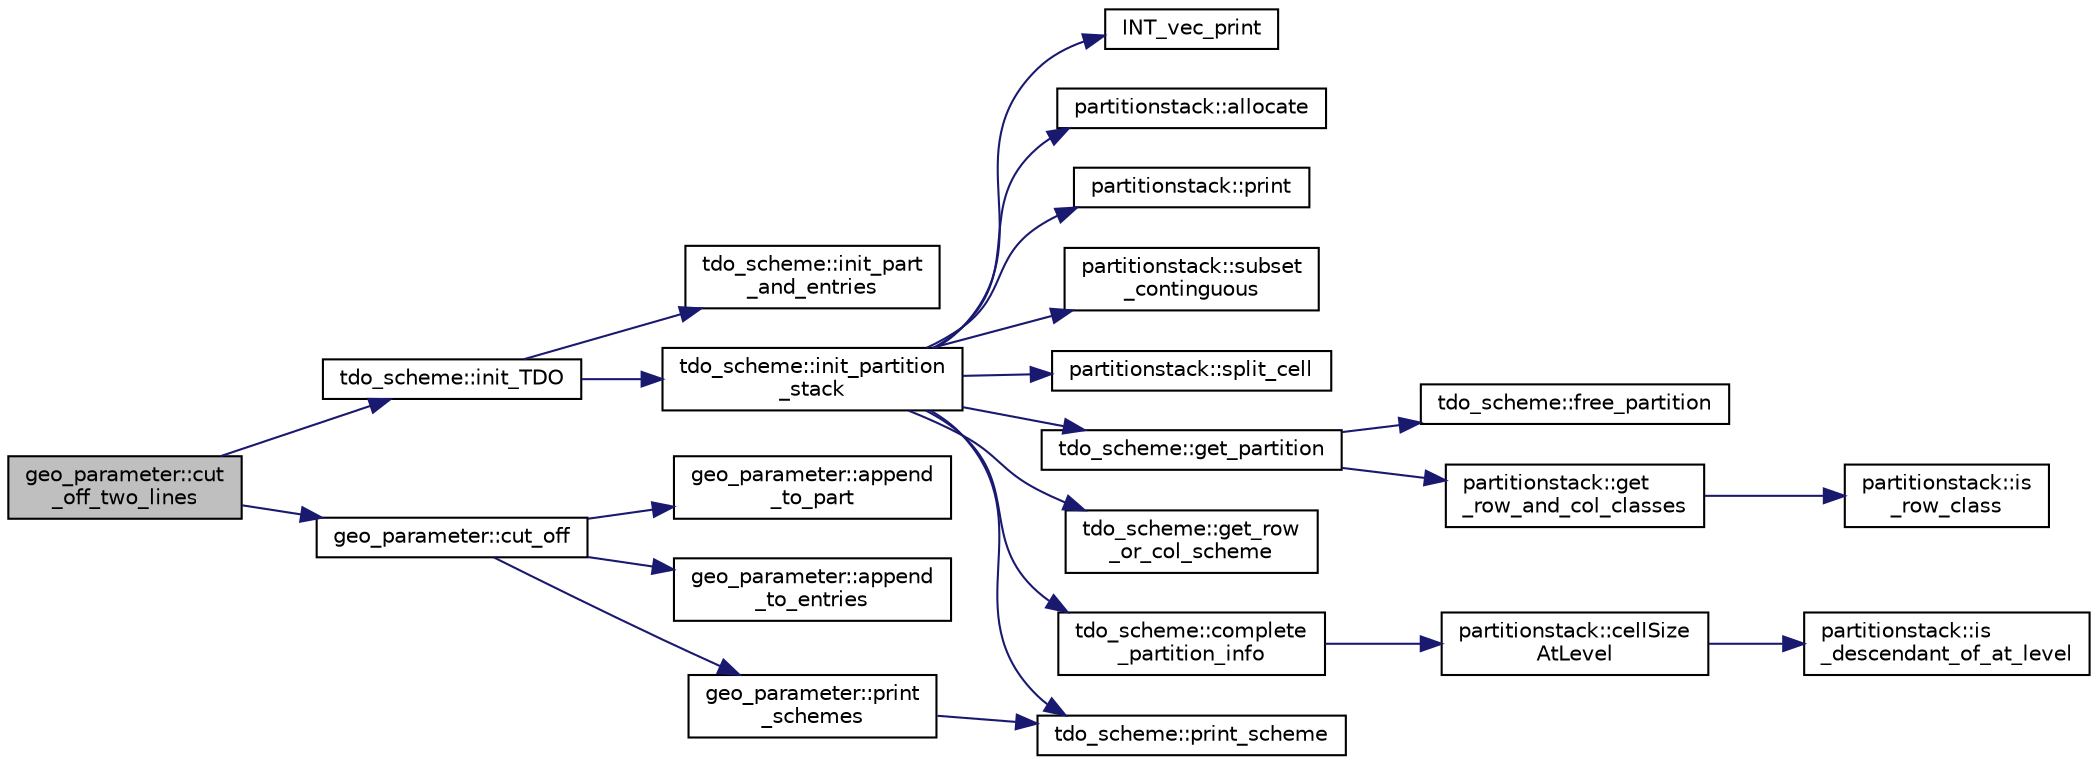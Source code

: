 digraph "geo_parameter::cut_off_two_lines"
{
  edge [fontname="Helvetica",fontsize="10",labelfontname="Helvetica",labelfontsize="10"];
  node [fontname="Helvetica",fontsize="10",shape=record];
  rankdir="LR";
  Node136 [label="geo_parameter::cut\l_off_two_lines",height=0.2,width=0.4,color="black", fillcolor="grey75", style="filled", fontcolor="black"];
  Node136 -> Node137 [color="midnightblue",fontsize="10",style="solid",fontname="Helvetica"];
  Node137 [label="tdo_scheme::init_TDO",height=0.2,width=0.4,color="black", fillcolor="white", style="filled",URL="$d7/dbc/classtdo__scheme.html#a6e96a46806b69b0dce089b38da19ddc8"];
  Node137 -> Node138 [color="midnightblue",fontsize="10",style="solid",fontname="Helvetica"];
  Node138 [label="tdo_scheme::init_part\l_and_entries",height=0.2,width=0.4,color="black", fillcolor="white", style="filled",URL="$d7/dbc/classtdo__scheme.html#ac5a97ae486a59bc883eb1ead1c6fd9b4"];
  Node137 -> Node139 [color="midnightblue",fontsize="10",style="solid",fontname="Helvetica"];
  Node139 [label="tdo_scheme::init_partition\l_stack",height=0.2,width=0.4,color="black", fillcolor="white", style="filled",URL="$d7/dbc/classtdo__scheme.html#a88ee0be1cbf7309f0c5cfe96216c4b56"];
  Node139 -> Node140 [color="midnightblue",fontsize="10",style="solid",fontname="Helvetica"];
  Node140 [label="INT_vec_print",height=0.2,width=0.4,color="black", fillcolor="white", style="filled",URL="$df/dbf/sajeeb_8_c.html#a79a5901af0b47dd0d694109543c027fe"];
  Node139 -> Node141 [color="midnightblue",fontsize="10",style="solid",fontname="Helvetica"];
  Node141 [label="partitionstack::allocate",height=0.2,width=0.4,color="black", fillcolor="white", style="filled",URL="$d3/d87/classpartitionstack.html#a8ff49c4bd001383eb1f9f0d9bbb01c05"];
  Node139 -> Node142 [color="midnightblue",fontsize="10",style="solid",fontname="Helvetica"];
  Node142 [label="partitionstack::print",height=0.2,width=0.4,color="black", fillcolor="white", style="filled",URL="$d3/d87/classpartitionstack.html#aabacee6e58ddb0d6ee46a47f714edfbb"];
  Node139 -> Node143 [color="midnightblue",fontsize="10",style="solid",fontname="Helvetica"];
  Node143 [label="partitionstack::subset\l_continguous",height=0.2,width=0.4,color="black", fillcolor="white", style="filled",URL="$d3/d87/classpartitionstack.html#a9a58475ddfa123b384ff187b290fa37c"];
  Node139 -> Node144 [color="midnightblue",fontsize="10",style="solid",fontname="Helvetica"];
  Node144 [label="partitionstack::split_cell",height=0.2,width=0.4,color="black", fillcolor="white", style="filled",URL="$d3/d87/classpartitionstack.html#aafceac783d21309e491df61254f41244"];
  Node139 -> Node145 [color="midnightblue",fontsize="10",style="solid",fontname="Helvetica"];
  Node145 [label="tdo_scheme::get_partition",height=0.2,width=0.4,color="black", fillcolor="white", style="filled",URL="$d7/dbc/classtdo__scheme.html#af6f141b86e464a6be4238b84b05a59c4"];
  Node145 -> Node146 [color="midnightblue",fontsize="10",style="solid",fontname="Helvetica"];
  Node146 [label="tdo_scheme::free_partition",height=0.2,width=0.4,color="black", fillcolor="white", style="filled",URL="$d7/dbc/classtdo__scheme.html#aea7a33fd0b9b11013f772f578f21c3fb"];
  Node145 -> Node147 [color="midnightblue",fontsize="10",style="solid",fontname="Helvetica"];
  Node147 [label="partitionstack::get\l_row_and_col_classes",height=0.2,width=0.4,color="black", fillcolor="white", style="filled",URL="$d3/d87/classpartitionstack.html#a127a6965905c3f08c50ee09a100cb465"];
  Node147 -> Node148 [color="midnightblue",fontsize="10",style="solid",fontname="Helvetica"];
  Node148 [label="partitionstack::is\l_row_class",height=0.2,width=0.4,color="black", fillcolor="white", style="filled",URL="$d3/d87/classpartitionstack.html#ad8497b40f1c327d3eb2fb2b993d88bb7"];
  Node139 -> Node149 [color="midnightblue",fontsize="10",style="solid",fontname="Helvetica"];
  Node149 [label="tdo_scheme::get_row\l_or_col_scheme",height=0.2,width=0.4,color="black", fillcolor="white", style="filled",URL="$d7/dbc/classtdo__scheme.html#a8abe612cd722a42da85178d8ff577e54"];
  Node139 -> Node150 [color="midnightblue",fontsize="10",style="solid",fontname="Helvetica"];
  Node150 [label="tdo_scheme::complete\l_partition_info",height=0.2,width=0.4,color="black", fillcolor="white", style="filled",URL="$d7/dbc/classtdo__scheme.html#a2474c22639d8963a90448ab2686ac449"];
  Node150 -> Node151 [color="midnightblue",fontsize="10",style="solid",fontname="Helvetica"];
  Node151 [label="partitionstack::cellSize\lAtLevel",height=0.2,width=0.4,color="black", fillcolor="white", style="filled",URL="$d3/d87/classpartitionstack.html#a45dbe0a5e1542ef41bf548c619da17b3"];
  Node151 -> Node152 [color="midnightblue",fontsize="10",style="solid",fontname="Helvetica"];
  Node152 [label="partitionstack::is\l_descendant_of_at_level",height=0.2,width=0.4,color="black", fillcolor="white", style="filled",URL="$d3/d87/classpartitionstack.html#a9342195487ada674e013bd207638c6e3"];
  Node139 -> Node153 [color="midnightblue",fontsize="10",style="solid",fontname="Helvetica"];
  Node153 [label="tdo_scheme::print_scheme",height=0.2,width=0.4,color="black", fillcolor="white", style="filled",URL="$d7/dbc/classtdo__scheme.html#af3d21e7abf7ef3b83d9ead5629687634"];
  Node136 -> Node154 [color="midnightblue",fontsize="10",style="solid",fontname="Helvetica"];
  Node154 [label="geo_parameter::cut_off",height=0.2,width=0.4,color="black", fillcolor="white", style="filled",URL="$d9/d51/classgeo__parameter.html#a88ddcdf4c59071a89cae32add3747759"];
  Node154 -> Node155 [color="midnightblue",fontsize="10",style="solid",fontname="Helvetica"];
  Node155 [label="geo_parameter::append\l_to_part",height=0.2,width=0.4,color="black", fillcolor="white", style="filled",URL="$d9/d51/classgeo__parameter.html#ae88b57e7846d5a3b4ea281139bc08e69"];
  Node154 -> Node156 [color="midnightblue",fontsize="10",style="solid",fontname="Helvetica"];
  Node156 [label="geo_parameter::append\l_to_entries",height=0.2,width=0.4,color="black", fillcolor="white", style="filled",URL="$d9/d51/classgeo__parameter.html#a499c69553a09758bb9afa51ac12dc573"];
  Node154 -> Node157 [color="midnightblue",fontsize="10",style="solid",fontname="Helvetica"];
  Node157 [label="geo_parameter::print\l_schemes",height=0.2,width=0.4,color="black", fillcolor="white", style="filled",URL="$d9/d51/classgeo__parameter.html#afb753a80fc1a6ea2cd24ac6a4158f8c4"];
  Node157 -> Node153 [color="midnightblue",fontsize="10",style="solid",fontname="Helvetica"];
}
